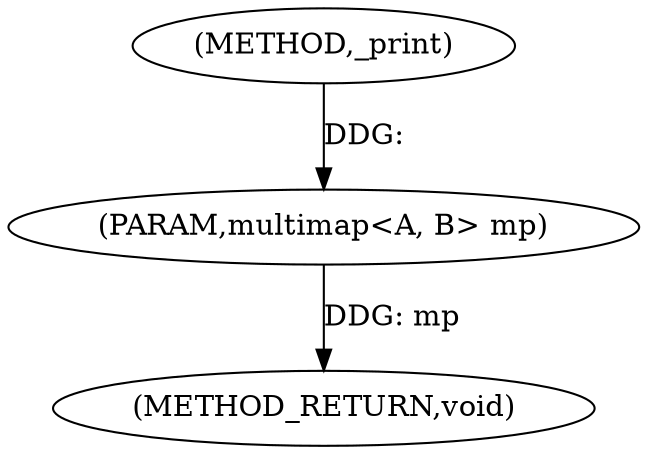 digraph "_print" {  
"1000262" [label = "(METHOD,_print)" ]
"1000265" [label = "(METHOD_RETURN,void)" ]
"1000263" [label = "(PARAM,multimap<A, B> mp)" ]
  "1000263" -> "1000265"  [ label = "DDG: mp"] 
  "1000262" -> "1000263"  [ label = "DDG: "] 
}
